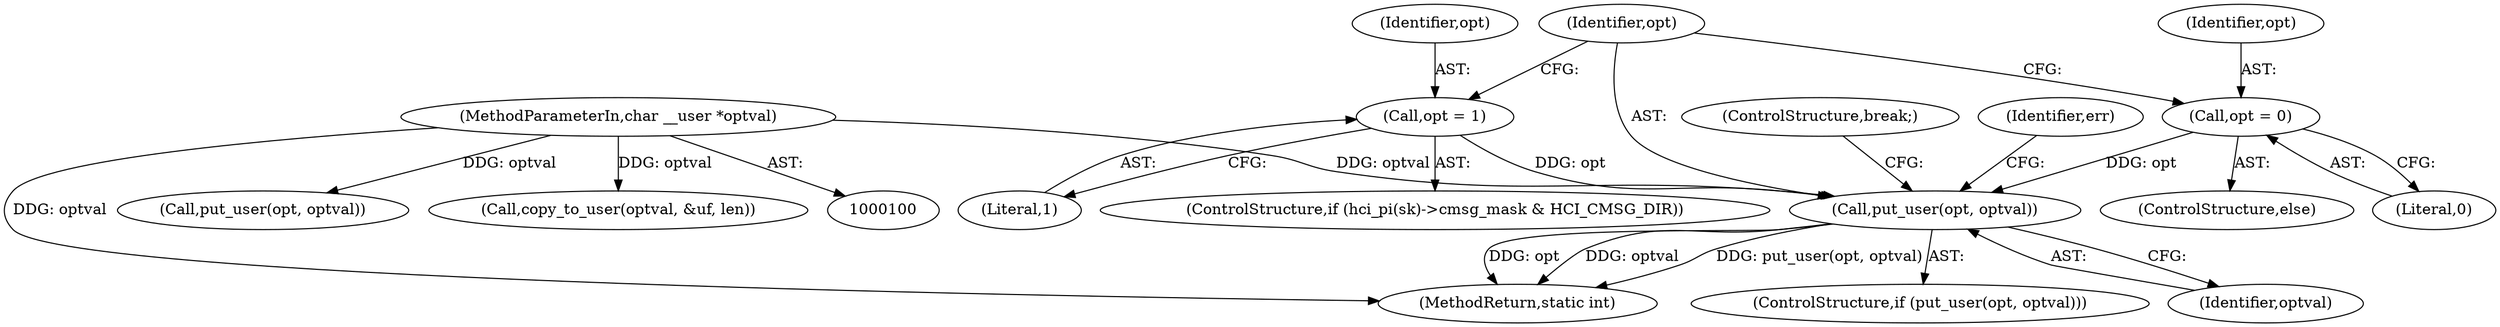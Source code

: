 digraph "0_linux_e15ca9a0ef9a86f0477530b0f44a725d67f889ee@pointer" {
"1000165" [label="(Call,put_user(opt, optval))"];
"1000157" [label="(Call,opt = 1)"];
"1000161" [label="(Call,opt = 0)"];
"1000104" [label="(MethodParameterIn,char __user *optval)"];
"1000166" [label="(Identifier,opt)"];
"1000157" [label="(Call,opt = 1)"];
"1000104" [label="(MethodParameterIn,char __user *optval)"];
"1000277" [label="(MethodReturn,static int)"];
"1000159" [label="(Literal,1)"];
"1000162" [label="(Identifier,opt)"];
"1000165" [label="(Call,put_user(opt, optval))"];
"1000189" [label="(Call,put_user(opt, optval))"];
"1000150" [label="(ControlStructure,if (hci_pi(sk)->cmsg_mask & HCI_CMSG_DIR))"];
"1000172" [label="(ControlStructure,break;)"];
"1000161" [label="(Call,opt = 0)"];
"1000164" [label="(ControlStructure,if (put_user(opt, optval)))"];
"1000158" [label="(Identifier,opt)"];
"1000163" [label="(Literal,0)"];
"1000160" [label="(ControlStructure,else)"];
"1000169" [label="(Identifier,err)"];
"1000256" [label="(Call,copy_to_user(optval, &uf, len))"];
"1000167" [label="(Identifier,optval)"];
"1000165" -> "1000164"  [label="AST: "];
"1000165" -> "1000167"  [label="CFG: "];
"1000166" -> "1000165"  [label="AST: "];
"1000167" -> "1000165"  [label="AST: "];
"1000169" -> "1000165"  [label="CFG: "];
"1000172" -> "1000165"  [label="CFG: "];
"1000165" -> "1000277"  [label="DDG: opt"];
"1000165" -> "1000277"  [label="DDG: optval"];
"1000165" -> "1000277"  [label="DDG: put_user(opt, optval)"];
"1000157" -> "1000165"  [label="DDG: opt"];
"1000161" -> "1000165"  [label="DDG: opt"];
"1000104" -> "1000165"  [label="DDG: optval"];
"1000157" -> "1000150"  [label="AST: "];
"1000157" -> "1000159"  [label="CFG: "];
"1000158" -> "1000157"  [label="AST: "];
"1000159" -> "1000157"  [label="AST: "];
"1000166" -> "1000157"  [label="CFG: "];
"1000161" -> "1000160"  [label="AST: "];
"1000161" -> "1000163"  [label="CFG: "];
"1000162" -> "1000161"  [label="AST: "];
"1000163" -> "1000161"  [label="AST: "];
"1000166" -> "1000161"  [label="CFG: "];
"1000104" -> "1000100"  [label="AST: "];
"1000104" -> "1000277"  [label="DDG: optval"];
"1000104" -> "1000189"  [label="DDG: optval"];
"1000104" -> "1000256"  [label="DDG: optval"];
}
